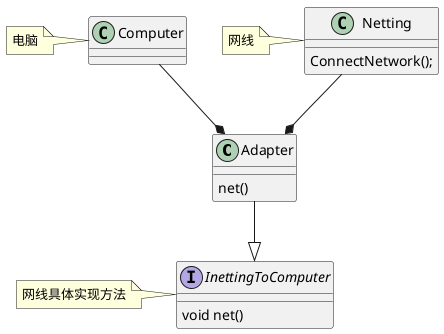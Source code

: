 @startuml

class Adapter{
    net()
}

class Computer
note left:电脑

class Netting{
     ConnectNetwork();
}

note left:网线

interface  InettingToComputer{
void net()
}
note left:网线具体实现方法

Adapter --|>InettingToComputer
Netting--* Adapter
Computer --* Adapter

@enduml